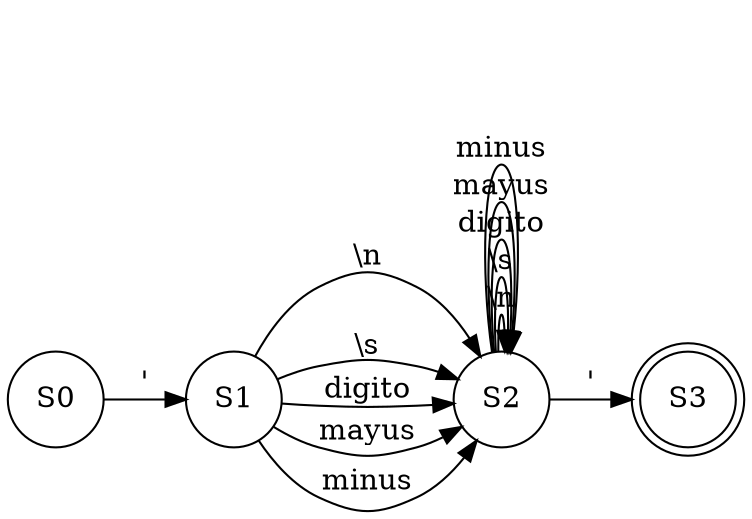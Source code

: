 digraph AFD {
	graph[fontname="Consolas" labelloc=t];
	node[shape=circle];
	rankdir = LR;
	S0 -> S1[label = "'"];
	S1 -> S2[label = "&#92;&#92;n"];
	S1 -> S2[label = "&#92;&#92;s"];
	S1 -> S2[label = "digito"];
	S1 -> S2[label = "mayus"];
	S1 -> S2[label = "minus"];
	S2 -> S2[label = "&#92;&#92;n"];
	S2 -> S2[label = "&#92;&#92;s"];
	S2 -> S3[label = "'"];
	S2 -> S2[label = "digito"];
	S2 -> S2[label = "mayus"];
	S2 -> S2[label = "minus"];
	S3[peripheries = 2];
}